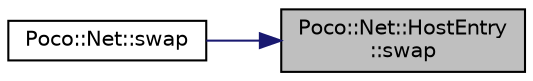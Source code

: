 digraph "Poco::Net::HostEntry::swap"
{
 // LATEX_PDF_SIZE
  edge [fontname="Helvetica",fontsize="10",labelfontname="Helvetica",labelfontsize="10"];
  node [fontname="Helvetica",fontsize="10",shape=record];
  rankdir="RL";
  Node1 [label="Poco::Net::HostEntry\l::swap",height=0.2,width=0.4,color="black", fillcolor="grey75", style="filled", fontcolor="black",tooltip="Assigns another HostEntry."];
  Node1 -> Node2 [dir="back",color="midnightblue",fontsize="10",style="solid"];
  Node2 [label="Poco::Net::swap",height=0.2,width=0.4,color="black", fillcolor="white", style="filled",URL="$namespacePoco_1_1Net.html#adc0586a6cc62b2a8e661ca004937e6b4",tooltip=" "];
}
